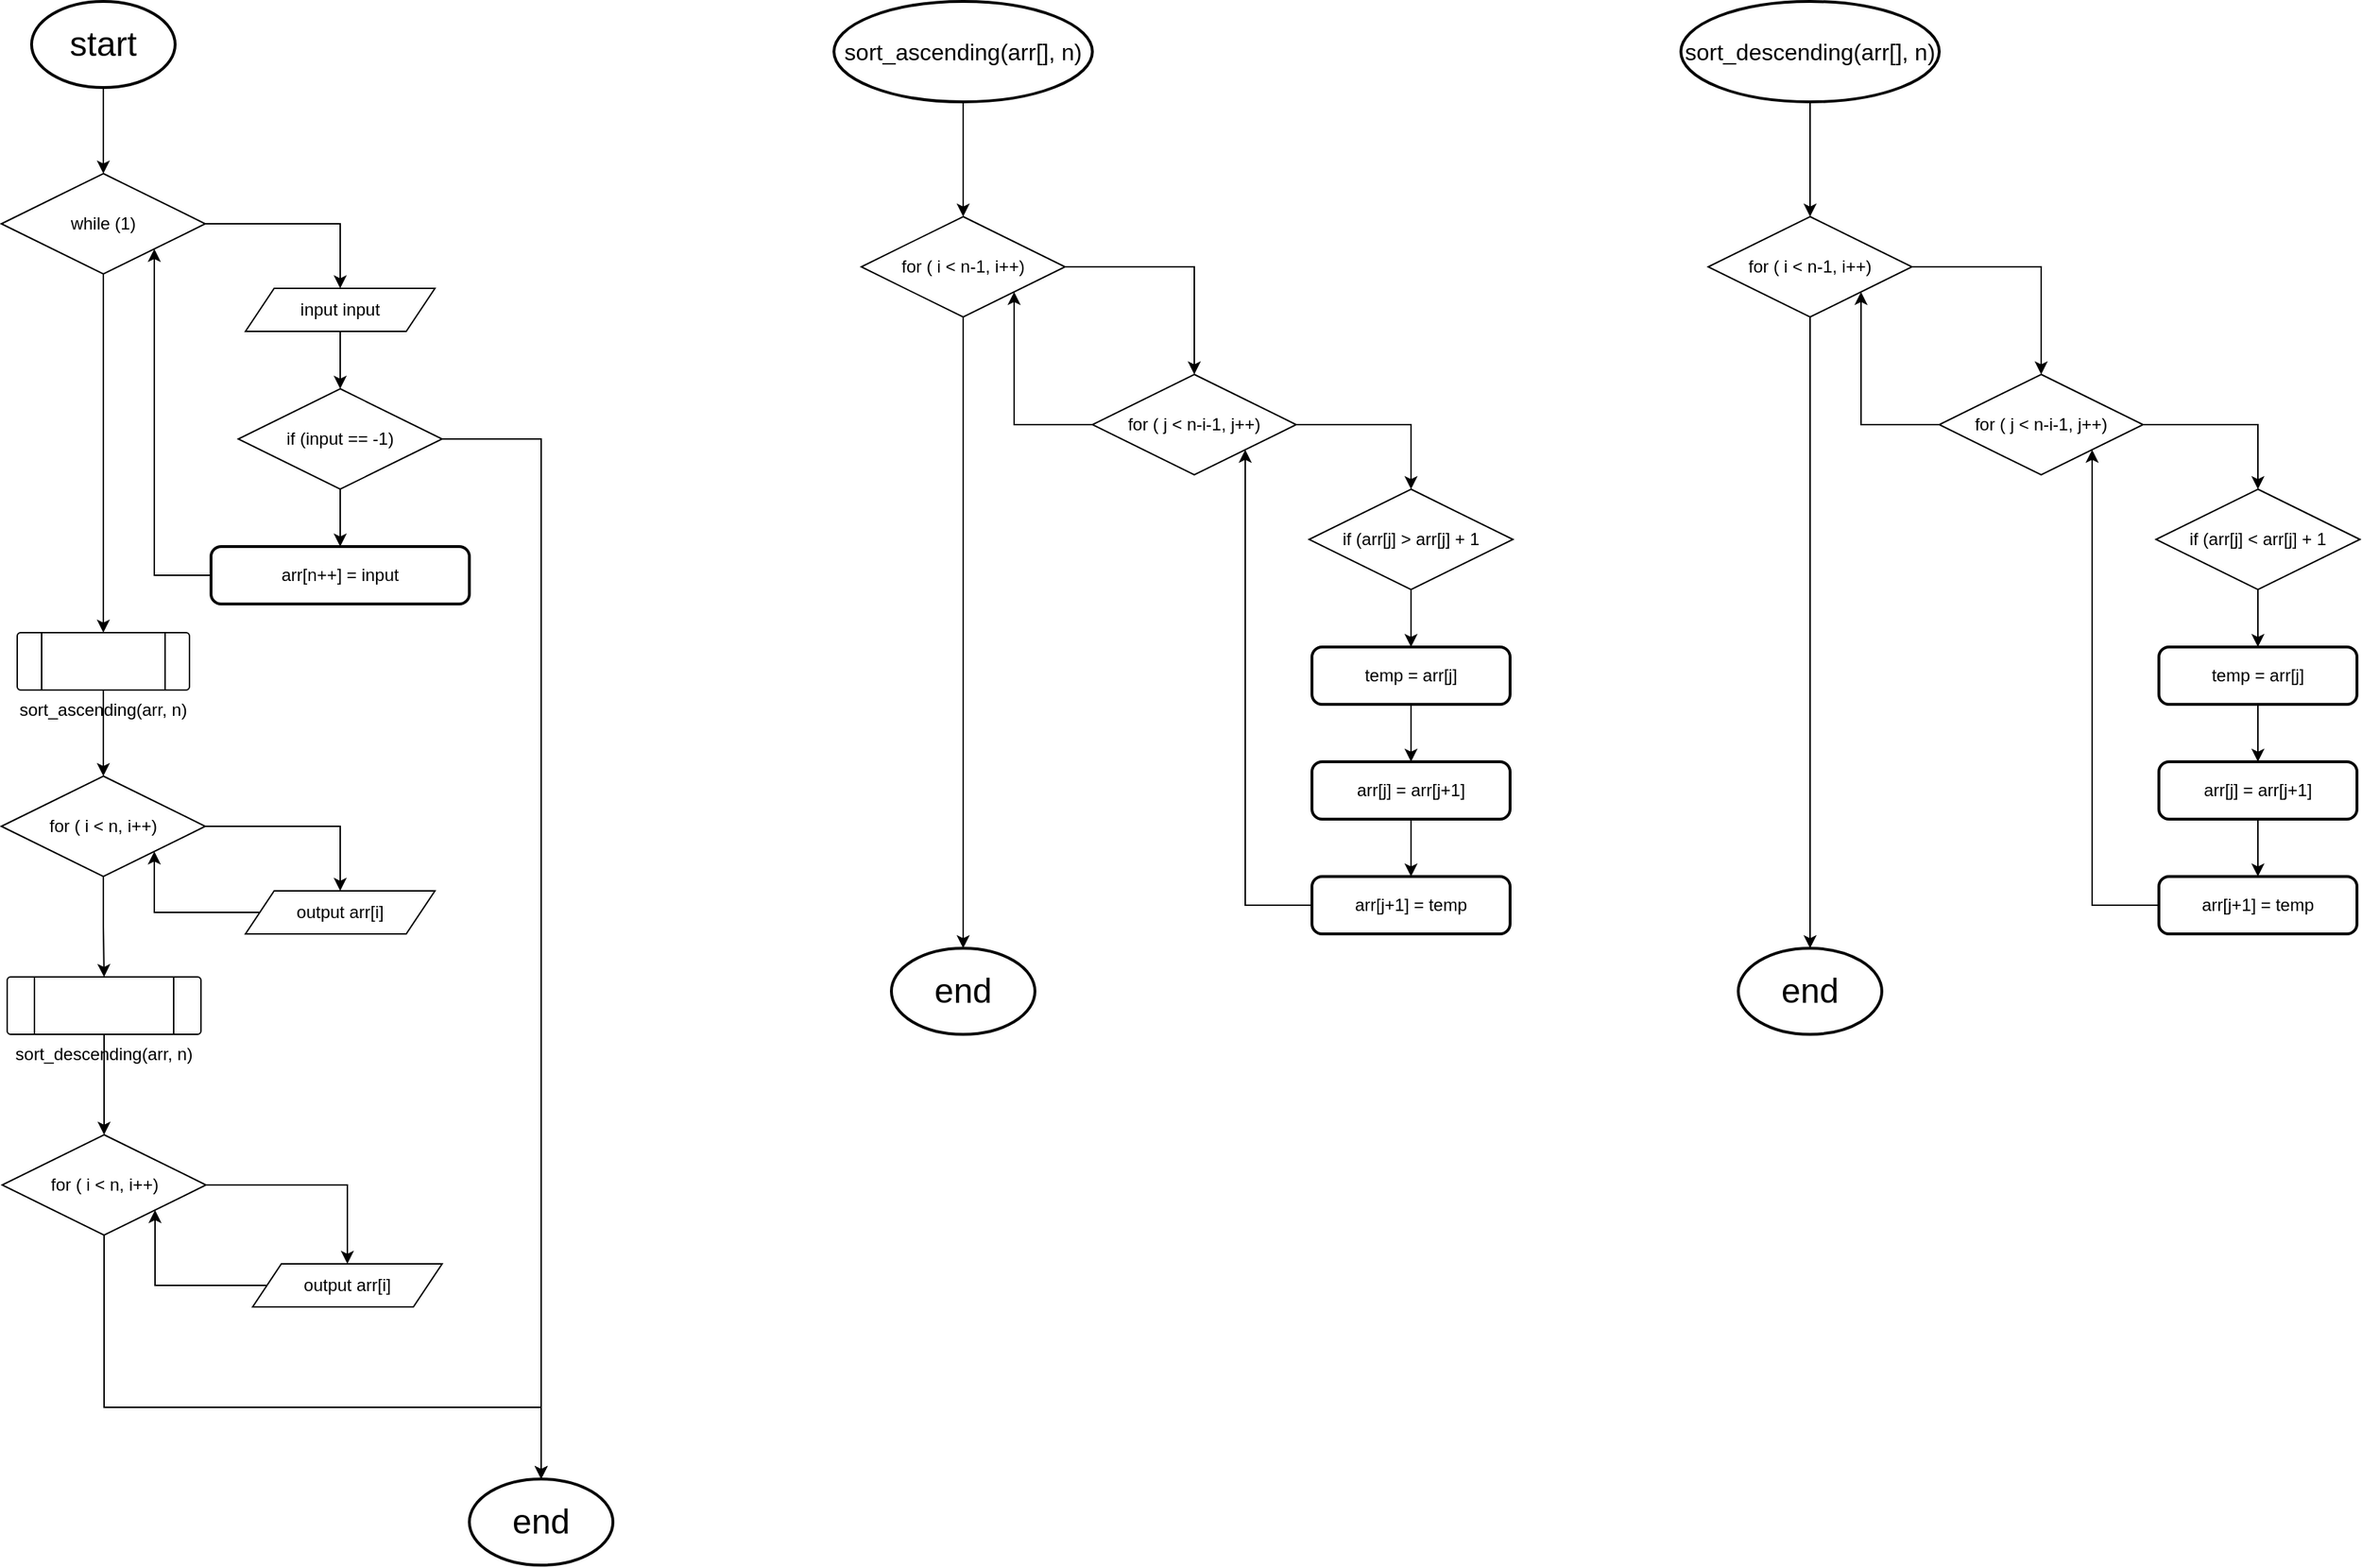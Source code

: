<mxfile version="25.0.3">
  <diagram name="Page-1" id="woil5i6g1KJqJUpIMtto">
    <mxGraphModel dx="1687" dy="878" grid="1" gridSize="10" guides="1" tooltips="1" connect="1" arrows="1" fold="1" page="1" pageScale="1" pageWidth="850" pageHeight="1100" math="0" shadow="0">
      <root>
        <mxCell id="0" />
        <mxCell id="1" parent="0" />
        <mxCell id="eyoQggwB_Yk68HoPjoZL-32" style="edgeStyle=orthogonalEdgeStyle;rounded=0;orthogonalLoop=1;jettySize=auto;html=1;entryX=0.5;entryY=0;entryDx=0;entryDy=0;" edge="1" parent="1" source="eyoQggwB_Yk68HoPjoZL-1" target="eyoQggwB_Yk68HoPjoZL-2">
          <mxGeometry relative="1" as="geometry" />
        </mxCell>
        <mxCell id="eyoQggwB_Yk68HoPjoZL-1" value="&lt;font style=&quot;font-size: 24px;&quot;&gt;start&lt;/font&gt;" style="strokeWidth=2;html=1;shape=mxgraph.flowchart.start_1;whiteSpace=wrap;" vertex="1" parent="1">
          <mxGeometry x="161" y="70" width="100" height="60" as="geometry" />
        </mxCell>
        <mxCell id="eyoQggwB_Yk68HoPjoZL-9" style="edgeStyle=orthogonalEdgeStyle;rounded=0;orthogonalLoop=1;jettySize=auto;html=1;entryX=0.5;entryY=0;entryDx=0;entryDy=0;" edge="1" parent="1" source="eyoQggwB_Yk68HoPjoZL-2" target="eyoQggwB_Yk68HoPjoZL-6">
          <mxGeometry relative="1" as="geometry" />
        </mxCell>
        <mxCell id="eyoQggwB_Yk68HoPjoZL-14" style="edgeStyle=orthogonalEdgeStyle;rounded=0;orthogonalLoop=1;jettySize=auto;html=1;entryX=0.5;entryY=0;entryDx=0;entryDy=0;" edge="1" parent="1" source="eyoQggwB_Yk68HoPjoZL-2" target="eyoQggwB_Yk68HoPjoZL-13">
          <mxGeometry relative="1" as="geometry" />
        </mxCell>
        <mxCell id="eyoQggwB_Yk68HoPjoZL-2" value="while (1)" style="rhombus;whiteSpace=wrap;html=1;" vertex="1" parent="1">
          <mxGeometry x="140" y="190" width="142" height="70" as="geometry" />
        </mxCell>
        <mxCell id="eyoQggwB_Yk68HoPjoZL-5" value="&lt;font style=&quot;font-size: 24px;&quot;&gt;end&lt;/font&gt;" style="strokeWidth=2;html=1;shape=mxgraph.flowchart.start_1;whiteSpace=wrap;" vertex="1" parent="1">
          <mxGeometry x="466" y="1100" width="100" height="60" as="geometry" />
        </mxCell>
        <mxCell id="eyoQggwB_Yk68HoPjoZL-10" style="edgeStyle=orthogonalEdgeStyle;rounded=0;orthogonalLoop=1;jettySize=auto;html=1;entryX=0.5;entryY=0;entryDx=0;entryDy=0;" edge="1" parent="1" source="eyoQggwB_Yk68HoPjoZL-6" target="eyoQggwB_Yk68HoPjoZL-7">
          <mxGeometry relative="1" as="geometry" />
        </mxCell>
        <mxCell id="eyoQggwB_Yk68HoPjoZL-6" value="input input" style="shape=parallelogram;perimeter=parallelogramPerimeter;whiteSpace=wrap;html=1;fixedSize=1;" vertex="1" parent="1">
          <mxGeometry x="310" y="270" width="132" height="30" as="geometry" />
        </mxCell>
        <mxCell id="eyoQggwB_Yk68HoPjoZL-11" style="edgeStyle=orthogonalEdgeStyle;rounded=0;orthogonalLoop=1;jettySize=auto;html=1;entryX=0.5;entryY=0;entryDx=0;entryDy=0;" edge="1" parent="1" source="eyoQggwB_Yk68HoPjoZL-7" target="eyoQggwB_Yk68HoPjoZL-8">
          <mxGeometry relative="1" as="geometry" />
        </mxCell>
        <mxCell id="eyoQggwB_Yk68HoPjoZL-7" value="if (input == -1)" style="rhombus;whiteSpace=wrap;html=1;" vertex="1" parent="1">
          <mxGeometry x="305" y="340" width="142" height="70" as="geometry" />
        </mxCell>
        <mxCell id="eyoQggwB_Yk68HoPjoZL-12" style="edgeStyle=orthogonalEdgeStyle;rounded=0;orthogonalLoop=1;jettySize=auto;html=1;entryX=1;entryY=1;entryDx=0;entryDy=0;" edge="1" parent="1" source="eyoQggwB_Yk68HoPjoZL-8" target="eyoQggwB_Yk68HoPjoZL-2">
          <mxGeometry relative="1" as="geometry" />
        </mxCell>
        <mxCell id="eyoQggwB_Yk68HoPjoZL-8" value="arr[n++] = input" style="rounded=1;whiteSpace=wrap;html=1;absoluteArcSize=1;arcSize=14;strokeWidth=2;" vertex="1" parent="1">
          <mxGeometry x="286" y="450" width="180" height="40" as="geometry" />
        </mxCell>
        <mxCell id="eyoQggwB_Yk68HoPjoZL-17" style="edgeStyle=orthogonalEdgeStyle;rounded=0;orthogonalLoop=1;jettySize=auto;html=1;entryX=0.5;entryY=0;entryDx=0;entryDy=0;" edge="1" parent="1" source="eyoQggwB_Yk68HoPjoZL-13" target="eyoQggwB_Yk68HoPjoZL-15">
          <mxGeometry relative="1" as="geometry" />
        </mxCell>
        <mxCell id="eyoQggwB_Yk68HoPjoZL-13" value="sort_ascending(arr, n)" style="verticalLabelPosition=bottom;verticalAlign=top;html=1;shape=process;whiteSpace=wrap;rounded=1;size=0.14;arcSize=6;" vertex="1" parent="1">
          <mxGeometry x="151" y="510" width="120" height="40" as="geometry" />
        </mxCell>
        <mxCell id="eyoQggwB_Yk68HoPjoZL-18" style="edgeStyle=orthogonalEdgeStyle;rounded=0;orthogonalLoop=1;jettySize=auto;html=1;entryX=0.5;entryY=0;entryDx=0;entryDy=0;" edge="1" parent="1" source="eyoQggwB_Yk68HoPjoZL-15" target="eyoQggwB_Yk68HoPjoZL-16">
          <mxGeometry relative="1" as="geometry" />
        </mxCell>
        <mxCell id="eyoQggwB_Yk68HoPjoZL-21" style="edgeStyle=orthogonalEdgeStyle;rounded=0;orthogonalLoop=1;jettySize=auto;html=1;entryX=0.5;entryY=0;entryDx=0;entryDy=0;" edge="1" parent="1" source="eyoQggwB_Yk68HoPjoZL-15" target="eyoQggwB_Yk68HoPjoZL-20">
          <mxGeometry relative="1" as="geometry" />
        </mxCell>
        <mxCell id="eyoQggwB_Yk68HoPjoZL-15" value="for ( i &amp;lt; n, i++)" style="rhombus;whiteSpace=wrap;html=1;" vertex="1" parent="1">
          <mxGeometry x="140" y="610" width="142" height="70" as="geometry" />
        </mxCell>
        <mxCell id="eyoQggwB_Yk68HoPjoZL-19" style="edgeStyle=orthogonalEdgeStyle;rounded=0;orthogonalLoop=1;jettySize=auto;html=1;entryX=1;entryY=1;entryDx=0;entryDy=0;" edge="1" parent="1" source="eyoQggwB_Yk68HoPjoZL-16" target="eyoQggwB_Yk68HoPjoZL-15">
          <mxGeometry relative="1" as="geometry" />
        </mxCell>
        <mxCell id="eyoQggwB_Yk68HoPjoZL-16" value="output arr[i]" style="shape=parallelogram;perimeter=parallelogramPerimeter;whiteSpace=wrap;html=1;fixedSize=1;" vertex="1" parent="1">
          <mxGeometry x="310" y="690" width="132" height="30" as="geometry" />
        </mxCell>
        <mxCell id="eyoQggwB_Yk68HoPjoZL-25" style="edgeStyle=orthogonalEdgeStyle;rounded=0;orthogonalLoop=1;jettySize=auto;html=1;entryX=0.5;entryY=0;entryDx=0;entryDy=0;" edge="1" parent="1" source="eyoQggwB_Yk68HoPjoZL-20" target="eyoQggwB_Yk68HoPjoZL-22">
          <mxGeometry relative="1" as="geometry" />
        </mxCell>
        <mxCell id="eyoQggwB_Yk68HoPjoZL-20" value="sort_descending(arr, n)" style="verticalLabelPosition=bottom;verticalAlign=top;html=1;shape=process;whiteSpace=wrap;rounded=1;size=0.14;arcSize=6;" vertex="1" parent="1">
          <mxGeometry x="144" y="750" width="135" height="40" as="geometry" />
        </mxCell>
        <mxCell id="eyoQggwB_Yk68HoPjoZL-24" style="edgeStyle=orthogonalEdgeStyle;rounded=0;orthogonalLoop=1;jettySize=auto;html=1;entryX=0.5;entryY=0;entryDx=0;entryDy=0;" edge="1" parent="1" source="eyoQggwB_Yk68HoPjoZL-22" target="eyoQggwB_Yk68HoPjoZL-23">
          <mxGeometry relative="1" as="geometry" />
        </mxCell>
        <mxCell id="eyoQggwB_Yk68HoPjoZL-22" value="for ( i &amp;lt; n, i++)" style="rhombus;whiteSpace=wrap;html=1;" vertex="1" parent="1">
          <mxGeometry x="140.5" y="860" width="142" height="70" as="geometry" />
        </mxCell>
        <mxCell id="eyoQggwB_Yk68HoPjoZL-26" style="edgeStyle=orthogonalEdgeStyle;rounded=0;orthogonalLoop=1;jettySize=auto;html=1;entryX=1;entryY=1;entryDx=0;entryDy=0;" edge="1" parent="1" source="eyoQggwB_Yk68HoPjoZL-23" target="eyoQggwB_Yk68HoPjoZL-22">
          <mxGeometry relative="1" as="geometry" />
        </mxCell>
        <mxCell id="eyoQggwB_Yk68HoPjoZL-23" value="output arr[i]" style="shape=parallelogram;perimeter=parallelogramPerimeter;whiteSpace=wrap;html=1;fixedSize=1;" vertex="1" parent="1">
          <mxGeometry x="315" y="950" width="132" height="30" as="geometry" />
        </mxCell>
        <mxCell id="eyoQggwB_Yk68HoPjoZL-28" style="edgeStyle=orthogonalEdgeStyle;rounded=0;orthogonalLoop=1;jettySize=auto;html=1;entryX=0.5;entryY=0;entryDx=0;entryDy=0;entryPerimeter=0;" edge="1" parent="1" source="eyoQggwB_Yk68HoPjoZL-7" target="eyoQggwB_Yk68HoPjoZL-5">
          <mxGeometry relative="1" as="geometry" />
        </mxCell>
        <mxCell id="eyoQggwB_Yk68HoPjoZL-33" style="edgeStyle=orthogonalEdgeStyle;rounded=0;orthogonalLoop=1;jettySize=auto;html=1;entryX=0.5;entryY=0;entryDx=0;entryDy=0;entryPerimeter=0;" edge="1" parent="1" source="eyoQggwB_Yk68HoPjoZL-22" target="eyoQggwB_Yk68HoPjoZL-5">
          <mxGeometry relative="1" as="geometry">
            <Array as="points">
              <mxPoint x="212" y="1050" />
              <mxPoint x="516" y="1050" />
            </Array>
          </mxGeometry>
        </mxCell>
        <mxCell id="eyoQggwB_Yk68HoPjoZL-37" style="edgeStyle=orthogonalEdgeStyle;rounded=0;orthogonalLoop=1;jettySize=auto;html=1;entryX=0.5;entryY=0;entryDx=0;entryDy=0;" edge="1" parent="1" source="eyoQggwB_Yk68HoPjoZL-34" target="eyoQggwB_Yk68HoPjoZL-35">
          <mxGeometry relative="1" as="geometry" />
        </mxCell>
        <mxCell id="eyoQggwB_Yk68HoPjoZL-34" value="&lt;font style=&quot;font-size: 16px;&quot;&gt;sort_ascending(arr[], n)&lt;/font&gt;" style="strokeWidth=2;html=1;shape=mxgraph.flowchart.start_1;whiteSpace=wrap;" vertex="1" parent="1">
          <mxGeometry x="720" y="70" width="180" height="70" as="geometry" />
        </mxCell>
        <mxCell id="eyoQggwB_Yk68HoPjoZL-38" style="edgeStyle=orthogonalEdgeStyle;rounded=0;orthogonalLoop=1;jettySize=auto;html=1;entryX=0.5;entryY=0;entryDx=0;entryDy=0;" edge="1" parent="1" source="eyoQggwB_Yk68HoPjoZL-35" target="eyoQggwB_Yk68HoPjoZL-36">
          <mxGeometry relative="1" as="geometry" />
        </mxCell>
        <mxCell id="eyoQggwB_Yk68HoPjoZL-35" value="for ( i &amp;lt; n-1, i++)" style="rhombus;whiteSpace=wrap;html=1;" vertex="1" parent="1">
          <mxGeometry x="739" y="220" width="142" height="70" as="geometry" />
        </mxCell>
        <mxCell id="eyoQggwB_Yk68HoPjoZL-43" style="edgeStyle=orthogonalEdgeStyle;rounded=0;orthogonalLoop=1;jettySize=auto;html=1;entryX=1;entryY=1;entryDx=0;entryDy=0;" edge="1" parent="1" source="eyoQggwB_Yk68HoPjoZL-36" target="eyoQggwB_Yk68HoPjoZL-35">
          <mxGeometry relative="1" as="geometry" />
        </mxCell>
        <mxCell id="eyoQggwB_Yk68HoPjoZL-44" style="edgeStyle=orthogonalEdgeStyle;rounded=0;orthogonalLoop=1;jettySize=auto;html=1;entryX=0.5;entryY=0;entryDx=0;entryDy=0;" edge="1" parent="1" source="eyoQggwB_Yk68HoPjoZL-36" target="eyoQggwB_Yk68HoPjoZL-39">
          <mxGeometry relative="1" as="geometry" />
        </mxCell>
        <mxCell id="eyoQggwB_Yk68HoPjoZL-36" value="for ( j &amp;lt; n-i-1, j++)" style="rhombus;whiteSpace=wrap;html=1;" vertex="1" parent="1">
          <mxGeometry x="900" y="330" width="142" height="70" as="geometry" />
        </mxCell>
        <mxCell id="eyoQggwB_Yk68HoPjoZL-46" style="edgeStyle=orthogonalEdgeStyle;rounded=0;orthogonalLoop=1;jettySize=auto;html=1;entryX=0.5;entryY=0;entryDx=0;entryDy=0;" edge="1" parent="1" source="eyoQggwB_Yk68HoPjoZL-39" target="eyoQggwB_Yk68HoPjoZL-40">
          <mxGeometry relative="1" as="geometry" />
        </mxCell>
        <mxCell id="eyoQggwB_Yk68HoPjoZL-39" value="if (arr[j] &amp;gt; arr[j] + 1" style="rhombus;whiteSpace=wrap;html=1;" vertex="1" parent="1">
          <mxGeometry x="1051" y="410" width="142" height="70" as="geometry" />
        </mxCell>
        <mxCell id="eyoQggwB_Yk68HoPjoZL-47" style="edgeStyle=orthogonalEdgeStyle;rounded=0;orthogonalLoop=1;jettySize=auto;html=1;entryX=0.5;entryY=0;entryDx=0;entryDy=0;" edge="1" parent="1" source="eyoQggwB_Yk68HoPjoZL-40" target="eyoQggwB_Yk68HoPjoZL-41">
          <mxGeometry relative="1" as="geometry" />
        </mxCell>
        <mxCell id="eyoQggwB_Yk68HoPjoZL-40" value="temp = arr[j]" style="rounded=1;whiteSpace=wrap;html=1;absoluteArcSize=1;arcSize=14;strokeWidth=2;" vertex="1" parent="1">
          <mxGeometry x="1053" y="520" width="138" height="40" as="geometry" />
        </mxCell>
        <mxCell id="eyoQggwB_Yk68HoPjoZL-48" style="edgeStyle=orthogonalEdgeStyle;rounded=0;orthogonalLoop=1;jettySize=auto;html=1;entryX=0.5;entryY=0;entryDx=0;entryDy=0;" edge="1" parent="1" source="eyoQggwB_Yk68HoPjoZL-41" target="eyoQggwB_Yk68HoPjoZL-42">
          <mxGeometry relative="1" as="geometry" />
        </mxCell>
        <mxCell id="eyoQggwB_Yk68HoPjoZL-41" value="arr[j] = arr[j+1]" style="rounded=1;whiteSpace=wrap;html=1;absoluteArcSize=1;arcSize=14;strokeWidth=2;" vertex="1" parent="1">
          <mxGeometry x="1053" y="600" width="138" height="40" as="geometry" />
        </mxCell>
        <mxCell id="eyoQggwB_Yk68HoPjoZL-49" style="edgeStyle=orthogonalEdgeStyle;rounded=0;orthogonalLoop=1;jettySize=auto;html=1;entryX=1;entryY=1;entryDx=0;entryDy=0;" edge="1" parent="1" source="eyoQggwB_Yk68HoPjoZL-42" target="eyoQggwB_Yk68HoPjoZL-36">
          <mxGeometry relative="1" as="geometry" />
        </mxCell>
        <mxCell id="eyoQggwB_Yk68HoPjoZL-42" value="arr[j+1] = temp" style="rounded=1;whiteSpace=wrap;html=1;absoluteArcSize=1;arcSize=14;strokeWidth=2;" vertex="1" parent="1">
          <mxGeometry x="1053" y="680" width="138" height="40" as="geometry" />
        </mxCell>
        <mxCell id="eyoQggwB_Yk68HoPjoZL-45" style="edgeStyle=orthogonalEdgeStyle;rounded=0;orthogonalLoop=1;jettySize=auto;html=1;exitX=0.5;exitY=1;exitDx=0;exitDy=0;" edge="1" parent="1" source="eyoQggwB_Yk68HoPjoZL-40" target="eyoQggwB_Yk68HoPjoZL-40">
          <mxGeometry relative="1" as="geometry" />
        </mxCell>
        <mxCell id="eyoQggwB_Yk68HoPjoZL-51" value="&lt;font style=&quot;font-size: 24px;&quot;&gt;end&lt;/font&gt;" style="strokeWidth=2;html=1;shape=mxgraph.flowchart.start_1;whiteSpace=wrap;" vertex="1" parent="1">
          <mxGeometry x="760" y="730" width="100" height="60" as="geometry" />
        </mxCell>
        <mxCell id="eyoQggwB_Yk68HoPjoZL-52" style="edgeStyle=orthogonalEdgeStyle;rounded=0;orthogonalLoop=1;jettySize=auto;html=1;entryX=0.5;entryY=0;entryDx=0;entryDy=0;entryPerimeter=0;" edge="1" parent="1" source="eyoQggwB_Yk68HoPjoZL-35" target="eyoQggwB_Yk68HoPjoZL-51">
          <mxGeometry relative="1" as="geometry" />
        </mxCell>
        <mxCell id="eyoQggwB_Yk68HoPjoZL-53" style="edgeStyle=orthogonalEdgeStyle;rounded=0;orthogonalLoop=1;jettySize=auto;html=1;entryX=0.5;entryY=0;entryDx=0;entryDy=0;" edge="1" parent="1" source="eyoQggwB_Yk68HoPjoZL-54" target="eyoQggwB_Yk68HoPjoZL-56">
          <mxGeometry relative="1" as="geometry" />
        </mxCell>
        <mxCell id="eyoQggwB_Yk68HoPjoZL-54" value="&lt;font style=&quot;font-size: 16px;&quot;&gt;sort_descending(arr[], n)&lt;/font&gt;" style="strokeWidth=2;html=1;shape=mxgraph.flowchart.start_1;whiteSpace=wrap;" vertex="1" parent="1">
          <mxGeometry x="1310" y="70" width="180" height="70" as="geometry" />
        </mxCell>
        <mxCell id="eyoQggwB_Yk68HoPjoZL-55" style="edgeStyle=orthogonalEdgeStyle;rounded=0;orthogonalLoop=1;jettySize=auto;html=1;entryX=0.5;entryY=0;entryDx=0;entryDy=0;" edge="1" parent="1" source="eyoQggwB_Yk68HoPjoZL-56" target="eyoQggwB_Yk68HoPjoZL-59">
          <mxGeometry relative="1" as="geometry" />
        </mxCell>
        <mxCell id="eyoQggwB_Yk68HoPjoZL-56" value="for ( i &amp;lt; n-1, i++)" style="rhombus;whiteSpace=wrap;html=1;" vertex="1" parent="1">
          <mxGeometry x="1329" y="220" width="142" height="70" as="geometry" />
        </mxCell>
        <mxCell id="eyoQggwB_Yk68HoPjoZL-57" style="edgeStyle=orthogonalEdgeStyle;rounded=0;orthogonalLoop=1;jettySize=auto;html=1;entryX=1;entryY=1;entryDx=0;entryDy=0;" edge="1" parent="1" source="eyoQggwB_Yk68HoPjoZL-59" target="eyoQggwB_Yk68HoPjoZL-56">
          <mxGeometry relative="1" as="geometry" />
        </mxCell>
        <mxCell id="eyoQggwB_Yk68HoPjoZL-58" style="edgeStyle=orthogonalEdgeStyle;rounded=0;orthogonalLoop=1;jettySize=auto;html=1;entryX=0.5;entryY=0;entryDx=0;entryDy=0;" edge="1" parent="1" source="eyoQggwB_Yk68HoPjoZL-59" target="eyoQggwB_Yk68HoPjoZL-61">
          <mxGeometry relative="1" as="geometry" />
        </mxCell>
        <mxCell id="eyoQggwB_Yk68HoPjoZL-59" value="for ( j &amp;lt; n-i-1, j++)" style="rhombus;whiteSpace=wrap;html=1;" vertex="1" parent="1">
          <mxGeometry x="1490" y="330" width="142" height="70" as="geometry" />
        </mxCell>
        <mxCell id="eyoQggwB_Yk68HoPjoZL-60" style="edgeStyle=orthogonalEdgeStyle;rounded=0;orthogonalLoop=1;jettySize=auto;html=1;entryX=0.5;entryY=0;entryDx=0;entryDy=0;" edge="1" parent="1" source="eyoQggwB_Yk68HoPjoZL-61" target="eyoQggwB_Yk68HoPjoZL-63">
          <mxGeometry relative="1" as="geometry" />
        </mxCell>
        <mxCell id="eyoQggwB_Yk68HoPjoZL-61" value="if (arr[j] &amp;lt; arr[j] + 1" style="rhombus;whiteSpace=wrap;html=1;" vertex="1" parent="1">
          <mxGeometry x="1641" y="410" width="142" height="70" as="geometry" />
        </mxCell>
        <mxCell id="eyoQggwB_Yk68HoPjoZL-62" style="edgeStyle=orthogonalEdgeStyle;rounded=0;orthogonalLoop=1;jettySize=auto;html=1;entryX=0.5;entryY=0;entryDx=0;entryDy=0;" edge="1" parent="1" source="eyoQggwB_Yk68HoPjoZL-63" target="eyoQggwB_Yk68HoPjoZL-65">
          <mxGeometry relative="1" as="geometry" />
        </mxCell>
        <mxCell id="eyoQggwB_Yk68HoPjoZL-63" value="temp = arr[j]" style="rounded=1;whiteSpace=wrap;html=1;absoluteArcSize=1;arcSize=14;strokeWidth=2;" vertex="1" parent="1">
          <mxGeometry x="1643" y="520" width="138" height="40" as="geometry" />
        </mxCell>
        <mxCell id="eyoQggwB_Yk68HoPjoZL-64" style="edgeStyle=orthogonalEdgeStyle;rounded=0;orthogonalLoop=1;jettySize=auto;html=1;entryX=0.5;entryY=0;entryDx=0;entryDy=0;" edge="1" parent="1" source="eyoQggwB_Yk68HoPjoZL-65" target="eyoQggwB_Yk68HoPjoZL-67">
          <mxGeometry relative="1" as="geometry" />
        </mxCell>
        <mxCell id="eyoQggwB_Yk68HoPjoZL-65" value="arr[j] = arr[j+1]" style="rounded=1;whiteSpace=wrap;html=1;absoluteArcSize=1;arcSize=14;strokeWidth=2;" vertex="1" parent="1">
          <mxGeometry x="1643" y="600" width="138" height="40" as="geometry" />
        </mxCell>
        <mxCell id="eyoQggwB_Yk68HoPjoZL-66" style="edgeStyle=orthogonalEdgeStyle;rounded=0;orthogonalLoop=1;jettySize=auto;html=1;entryX=1;entryY=1;entryDx=0;entryDy=0;" edge="1" parent="1" source="eyoQggwB_Yk68HoPjoZL-67" target="eyoQggwB_Yk68HoPjoZL-59">
          <mxGeometry relative="1" as="geometry" />
        </mxCell>
        <mxCell id="eyoQggwB_Yk68HoPjoZL-67" value="arr[j+1] = temp" style="rounded=1;whiteSpace=wrap;html=1;absoluteArcSize=1;arcSize=14;strokeWidth=2;" vertex="1" parent="1">
          <mxGeometry x="1643" y="680" width="138" height="40" as="geometry" />
        </mxCell>
        <mxCell id="eyoQggwB_Yk68HoPjoZL-68" style="edgeStyle=orthogonalEdgeStyle;rounded=0;orthogonalLoop=1;jettySize=auto;html=1;exitX=0.5;exitY=1;exitDx=0;exitDy=0;" edge="1" parent="1" source="eyoQggwB_Yk68HoPjoZL-63" target="eyoQggwB_Yk68HoPjoZL-63">
          <mxGeometry relative="1" as="geometry" />
        </mxCell>
        <mxCell id="eyoQggwB_Yk68HoPjoZL-69" value="&lt;font style=&quot;font-size: 24px;&quot;&gt;end&lt;/font&gt;" style="strokeWidth=2;html=1;shape=mxgraph.flowchart.start_1;whiteSpace=wrap;" vertex="1" parent="1">
          <mxGeometry x="1350" y="730" width="100" height="60" as="geometry" />
        </mxCell>
        <mxCell id="eyoQggwB_Yk68HoPjoZL-70" style="edgeStyle=orthogonalEdgeStyle;rounded=0;orthogonalLoop=1;jettySize=auto;html=1;entryX=0.5;entryY=0;entryDx=0;entryDy=0;entryPerimeter=0;" edge="1" parent="1" source="eyoQggwB_Yk68HoPjoZL-56" target="eyoQggwB_Yk68HoPjoZL-69">
          <mxGeometry relative="1" as="geometry" />
        </mxCell>
      </root>
    </mxGraphModel>
  </diagram>
</mxfile>
